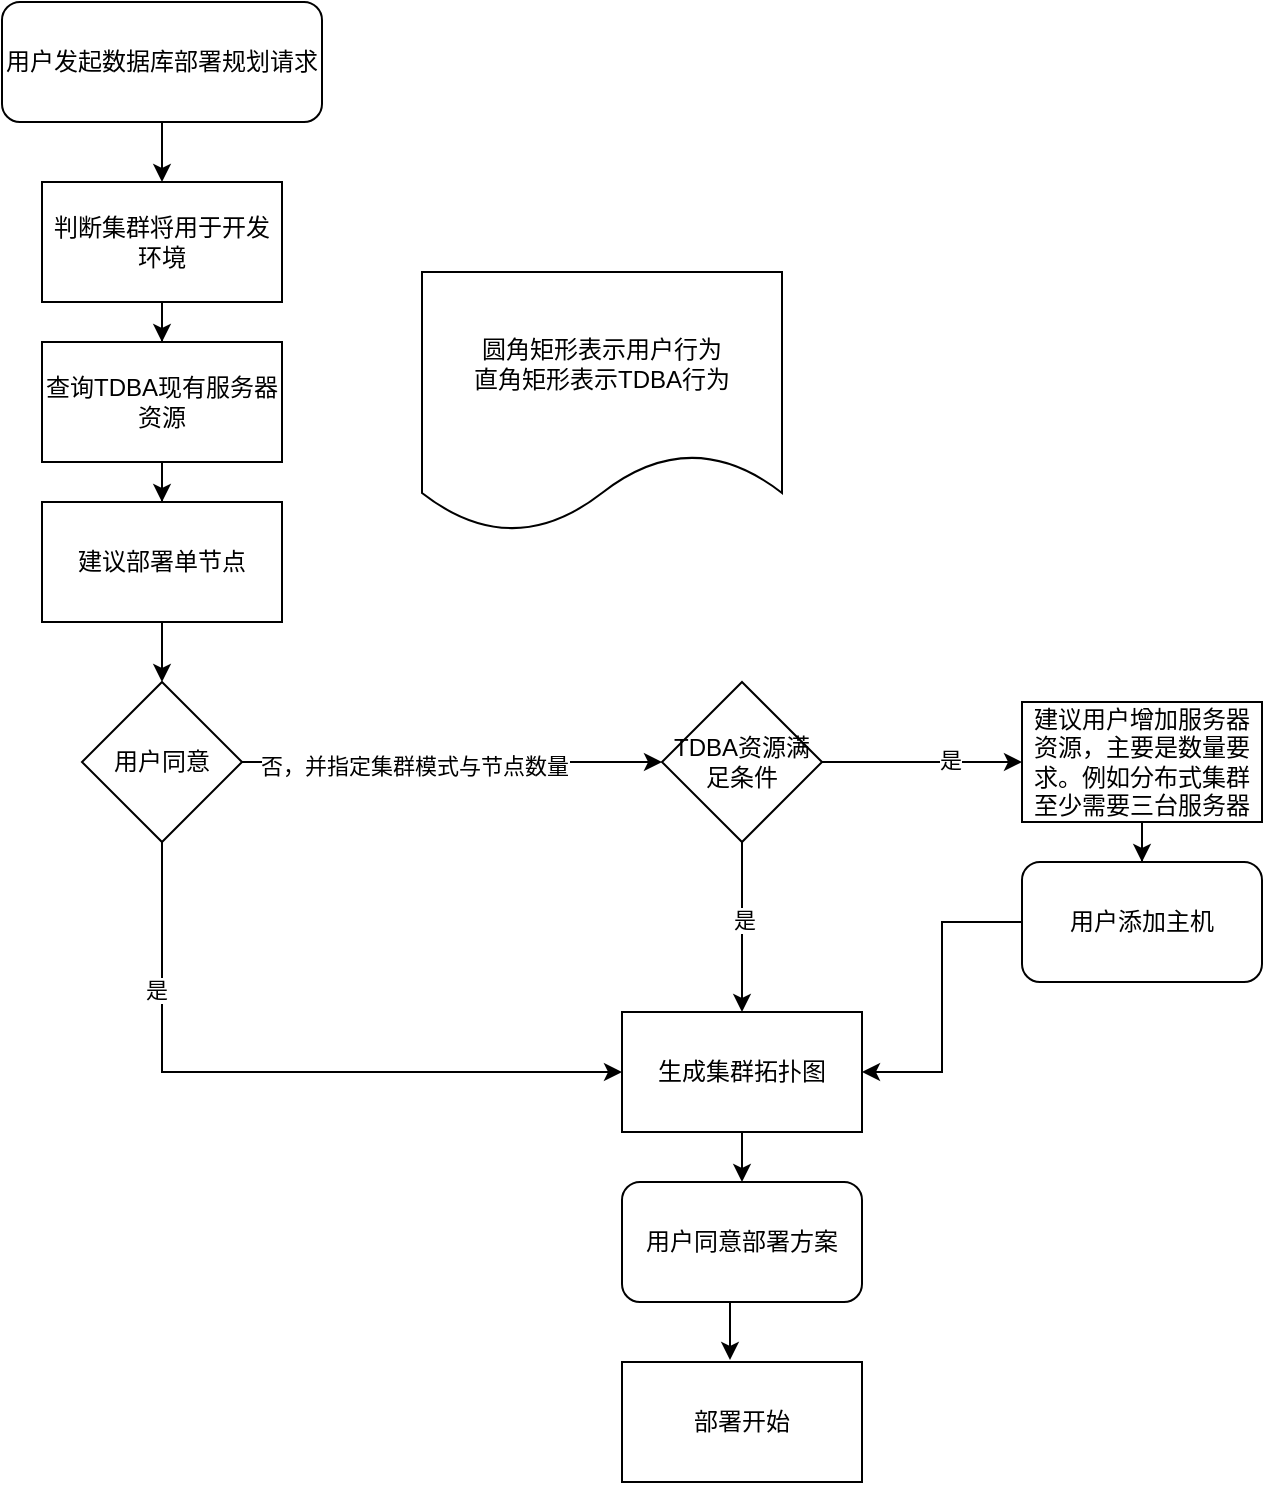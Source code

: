 <mxfile version="24.6.2" type="github">
  <diagram id="C5RBs43oDa-KdzZeNtuy" name="Page-1">
    <mxGraphModel dx="1674" dy="738" grid="1" gridSize="10" guides="1" tooltips="1" connect="1" arrows="1" fold="1" page="1" pageScale="1" pageWidth="827" pageHeight="1169" math="0" shadow="0">
      <root>
        <mxCell id="WIyWlLk6GJQsqaUBKTNV-0" />
        <mxCell id="WIyWlLk6GJQsqaUBKTNV-1" parent="WIyWlLk6GJQsqaUBKTNV-0" />
        <mxCell id="5DEuAuNzQNV4okEuvg3l-0" value="" style="edgeStyle=orthogonalEdgeStyle;rounded=0;orthogonalLoop=1;jettySize=auto;html=1;" edge="1" parent="WIyWlLk6GJQsqaUBKTNV-1" source="5DEuAuNzQNV4okEuvg3l-1" target="5DEuAuNzQNV4okEuvg3l-2">
          <mxGeometry relative="1" as="geometry" />
        </mxCell>
        <mxCell id="5DEuAuNzQNV4okEuvg3l-1" value="用户发起数据库部署规划请求" style="rounded=1;whiteSpace=wrap;html=1;" vertex="1" parent="WIyWlLk6GJQsqaUBKTNV-1">
          <mxGeometry x="100" y="20" width="160" height="60" as="geometry" />
        </mxCell>
        <mxCell id="5DEuAuNzQNV4okEuvg3l-4" value="" style="edgeStyle=orthogonalEdgeStyle;rounded=0;orthogonalLoop=1;jettySize=auto;html=1;" edge="1" parent="WIyWlLk6GJQsqaUBKTNV-1" source="5DEuAuNzQNV4okEuvg3l-2" target="5DEuAuNzQNV4okEuvg3l-3">
          <mxGeometry relative="1" as="geometry" />
        </mxCell>
        <mxCell id="5DEuAuNzQNV4okEuvg3l-2" value="判断集群将用于开发环境" style="rounded=0;whiteSpace=wrap;html=1;" vertex="1" parent="WIyWlLk6GJQsqaUBKTNV-1">
          <mxGeometry x="120" y="110" width="120" height="60" as="geometry" />
        </mxCell>
        <mxCell id="5DEuAuNzQNV4okEuvg3l-6" value="" style="edgeStyle=orthogonalEdgeStyle;rounded=0;orthogonalLoop=1;jettySize=auto;html=1;" edge="1" parent="WIyWlLk6GJQsqaUBKTNV-1" source="5DEuAuNzQNV4okEuvg3l-3" target="5DEuAuNzQNV4okEuvg3l-5">
          <mxGeometry relative="1" as="geometry" />
        </mxCell>
        <mxCell id="5DEuAuNzQNV4okEuvg3l-3" value="查询TDBA现有服务器资源" style="whiteSpace=wrap;html=1;rounded=0;" vertex="1" parent="WIyWlLk6GJQsqaUBKTNV-1">
          <mxGeometry x="120" y="190" width="120" height="60" as="geometry" />
        </mxCell>
        <mxCell id="5DEuAuNzQNV4okEuvg3l-8" value="" style="edgeStyle=orthogonalEdgeStyle;rounded=0;orthogonalLoop=1;jettySize=auto;html=1;" edge="1" parent="WIyWlLk6GJQsqaUBKTNV-1" source="5DEuAuNzQNV4okEuvg3l-5" target="5DEuAuNzQNV4okEuvg3l-7">
          <mxGeometry relative="1" as="geometry" />
        </mxCell>
        <mxCell id="5DEuAuNzQNV4okEuvg3l-5" value="建议部署单节点" style="whiteSpace=wrap;html=1;rounded=0;" vertex="1" parent="WIyWlLk6GJQsqaUBKTNV-1">
          <mxGeometry x="120" y="270" width="120" height="60" as="geometry" />
        </mxCell>
        <mxCell id="5DEuAuNzQNV4okEuvg3l-18" value="" style="edgeStyle=orthogonalEdgeStyle;rounded=0;orthogonalLoop=1;jettySize=auto;html=1;" edge="1" parent="WIyWlLk6GJQsqaUBKTNV-1" source="5DEuAuNzQNV4okEuvg3l-7" target="5DEuAuNzQNV4okEuvg3l-17">
          <mxGeometry relative="1" as="geometry" />
        </mxCell>
        <mxCell id="5DEuAuNzQNV4okEuvg3l-19" value="否，并指定集群模式与节点数量" style="edgeLabel;html=1;align=center;verticalAlign=middle;resizable=0;points=[];" vertex="1" connectable="0" parent="5DEuAuNzQNV4okEuvg3l-18">
          <mxGeometry x="-0.185" y="-2" relative="1" as="geometry">
            <mxPoint as="offset" />
          </mxGeometry>
        </mxCell>
        <mxCell id="5DEuAuNzQNV4okEuvg3l-23" style="edgeStyle=orthogonalEdgeStyle;rounded=0;orthogonalLoop=1;jettySize=auto;html=1;exitX=0.5;exitY=1;exitDx=0;exitDy=0;entryX=0;entryY=0.5;entryDx=0;entryDy=0;" edge="1" parent="WIyWlLk6GJQsqaUBKTNV-1" source="5DEuAuNzQNV4okEuvg3l-7" target="5DEuAuNzQNV4okEuvg3l-20">
          <mxGeometry relative="1" as="geometry" />
        </mxCell>
        <mxCell id="5DEuAuNzQNV4okEuvg3l-24" value="是" style="edgeLabel;html=1;align=center;verticalAlign=middle;resizable=0;points=[];" vertex="1" connectable="0" parent="5DEuAuNzQNV4okEuvg3l-23">
          <mxGeometry x="-0.573" y="-3" relative="1" as="geometry">
            <mxPoint as="offset" />
          </mxGeometry>
        </mxCell>
        <mxCell id="5DEuAuNzQNV4okEuvg3l-7" value="用户同意" style="rhombus;whiteSpace=wrap;html=1;rounded=0;" vertex="1" parent="WIyWlLk6GJQsqaUBKTNV-1">
          <mxGeometry x="140" y="360" width="80" height="80" as="geometry" />
        </mxCell>
        <mxCell id="5DEuAuNzQNV4okEuvg3l-14" value="&lt;span style=&quot;text-wrap: nowrap;&quot;&gt;圆角矩形表示用户行为&lt;/span&gt;&lt;div style=&quot;text-wrap: nowrap;&quot;&gt;直角矩形表示TDBA行为&lt;/div&gt;" style="shape=document;whiteSpace=wrap;html=1;boundedLbl=1;" vertex="1" parent="WIyWlLk6GJQsqaUBKTNV-1">
          <mxGeometry x="310" y="155" width="180" height="130" as="geometry" />
        </mxCell>
        <mxCell id="5DEuAuNzQNV4okEuvg3l-21" value="" style="edgeStyle=orthogonalEdgeStyle;rounded=0;orthogonalLoop=1;jettySize=auto;html=1;" edge="1" parent="WIyWlLk6GJQsqaUBKTNV-1" source="5DEuAuNzQNV4okEuvg3l-17" target="5DEuAuNzQNV4okEuvg3l-20">
          <mxGeometry relative="1" as="geometry" />
        </mxCell>
        <mxCell id="5DEuAuNzQNV4okEuvg3l-22" value="是" style="edgeLabel;html=1;align=center;verticalAlign=middle;resizable=0;points=[];" vertex="1" connectable="0" parent="5DEuAuNzQNV4okEuvg3l-21">
          <mxGeometry x="-0.078" y="1" relative="1" as="geometry">
            <mxPoint as="offset" />
          </mxGeometry>
        </mxCell>
        <mxCell id="5DEuAuNzQNV4okEuvg3l-26" value="" style="edgeStyle=orthogonalEdgeStyle;rounded=0;orthogonalLoop=1;jettySize=auto;html=1;" edge="1" parent="WIyWlLk6GJQsqaUBKTNV-1" source="5DEuAuNzQNV4okEuvg3l-17" target="5DEuAuNzQNV4okEuvg3l-25">
          <mxGeometry relative="1" as="geometry" />
        </mxCell>
        <mxCell id="5DEuAuNzQNV4okEuvg3l-27" value="是" style="edgeLabel;html=1;align=center;verticalAlign=middle;resizable=0;points=[];" vertex="1" connectable="0" parent="5DEuAuNzQNV4okEuvg3l-26">
          <mxGeometry x="0.267" y="1" relative="1" as="geometry">
            <mxPoint as="offset" />
          </mxGeometry>
        </mxCell>
        <mxCell id="5DEuAuNzQNV4okEuvg3l-17" value="TDBA资源满足条件" style="rhombus;whiteSpace=wrap;html=1;rounded=0;" vertex="1" parent="WIyWlLk6GJQsqaUBKTNV-1">
          <mxGeometry x="430" y="360" width="80" height="80" as="geometry" />
        </mxCell>
        <mxCell id="5DEuAuNzQNV4okEuvg3l-34" value="" style="edgeStyle=orthogonalEdgeStyle;rounded=0;orthogonalLoop=1;jettySize=auto;html=1;" edge="1" parent="WIyWlLk6GJQsqaUBKTNV-1" source="5DEuAuNzQNV4okEuvg3l-20" target="5DEuAuNzQNV4okEuvg3l-33">
          <mxGeometry relative="1" as="geometry" />
        </mxCell>
        <mxCell id="5DEuAuNzQNV4okEuvg3l-20" value="生成集群拓扑图" style="whiteSpace=wrap;html=1;rounded=0;" vertex="1" parent="WIyWlLk6GJQsqaUBKTNV-1">
          <mxGeometry x="410" y="525" width="120" height="60" as="geometry" />
        </mxCell>
        <mxCell id="5DEuAuNzQNV4okEuvg3l-29" value="" style="edgeStyle=orthogonalEdgeStyle;rounded=0;orthogonalLoop=1;jettySize=auto;html=1;" edge="1" parent="WIyWlLk6GJQsqaUBKTNV-1" source="5DEuAuNzQNV4okEuvg3l-25" target="5DEuAuNzQNV4okEuvg3l-28">
          <mxGeometry relative="1" as="geometry" />
        </mxCell>
        <mxCell id="5DEuAuNzQNV4okEuvg3l-25" value="建议用户增加服务器资源，主要是数量要求。例如分布式集群至少需要三台服务器" style="whiteSpace=wrap;html=1;rounded=0;" vertex="1" parent="WIyWlLk6GJQsqaUBKTNV-1">
          <mxGeometry x="610" y="370" width="120" height="60" as="geometry" />
        </mxCell>
        <mxCell id="5DEuAuNzQNV4okEuvg3l-30" style="edgeStyle=orthogonalEdgeStyle;rounded=0;orthogonalLoop=1;jettySize=auto;html=1;entryX=1;entryY=0.5;entryDx=0;entryDy=0;" edge="1" parent="WIyWlLk6GJQsqaUBKTNV-1" source="5DEuAuNzQNV4okEuvg3l-28" target="5DEuAuNzQNV4okEuvg3l-20">
          <mxGeometry relative="1" as="geometry" />
        </mxCell>
        <mxCell id="5DEuAuNzQNV4okEuvg3l-28" value="用户添加主机" style="rounded=1;whiteSpace=wrap;html=1;" vertex="1" parent="WIyWlLk6GJQsqaUBKTNV-1">
          <mxGeometry x="610" y="450" width="120" height="60" as="geometry" />
        </mxCell>
        <mxCell id="5DEuAuNzQNV4okEuvg3l-33" value="用户同意部署方案" style="rounded=1;whiteSpace=wrap;html=1;" vertex="1" parent="WIyWlLk6GJQsqaUBKTNV-1">
          <mxGeometry x="410" y="610" width="120" height="60" as="geometry" />
        </mxCell>
        <mxCell id="5DEuAuNzQNV4okEuvg3l-35" value="部署开始" style="rounded=0;whiteSpace=wrap;html=1;" vertex="1" parent="WIyWlLk6GJQsqaUBKTNV-1">
          <mxGeometry x="410" y="700" width="120" height="60" as="geometry" />
        </mxCell>
        <mxCell id="5DEuAuNzQNV4okEuvg3l-36" style="edgeStyle=orthogonalEdgeStyle;rounded=0;orthogonalLoop=1;jettySize=auto;html=1;exitX=0.5;exitY=1;exitDx=0;exitDy=0;entryX=0.45;entryY=-0.017;entryDx=0;entryDy=0;entryPerimeter=0;" edge="1" parent="WIyWlLk6GJQsqaUBKTNV-1" source="5DEuAuNzQNV4okEuvg3l-33" target="5DEuAuNzQNV4okEuvg3l-35">
          <mxGeometry relative="1" as="geometry" />
        </mxCell>
      </root>
    </mxGraphModel>
  </diagram>
</mxfile>
